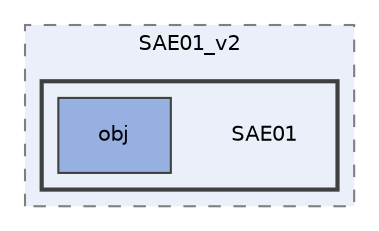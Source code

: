 digraph "C:/Users/Remey/Desktop/sae01_v3/SAE01_v2/SAE01"
{
 // LATEX_PDF_SIZE
  edge [fontname="Helvetica",fontsize="10",labelfontname="Helvetica",labelfontsize="10"];
  node [fontname="Helvetica",fontsize="10",shape=record];
  compound=true
  subgraph clusterdir_ee8f326738761aaf96215c1b7d5dfc34 {
    graph [ bgcolor="#eaeff9", pencolor="grey50", style="filled,dashed,", label="SAE01_v2", fontname="Helvetica", fontsize="10", URL="dir_ee8f326738761aaf96215c1b7d5dfc34.html"]
  subgraph clusterdir_a5cd8c0b835c34a05d2f924b4d674cc6 {
    graph [ bgcolor="#eaeff9", pencolor="grey25", style="filled,bold,", label="", fontname="Helvetica", fontsize="10", URL="dir_a5cd8c0b835c34a05d2f924b4d674cc6.html"]
    dir_a5cd8c0b835c34a05d2f924b4d674cc6 [shape=plaintext, label="SAE01"];
  dir_d4e5e2a53b5710609368047d5b2becfa [shape=box, label="obj", style="filled,", fillcolor="#96b0e2", color="grey25", URL="dir_d4e5e2a53b5710609368047d5b2becfa.html"];
  }
  }
}
